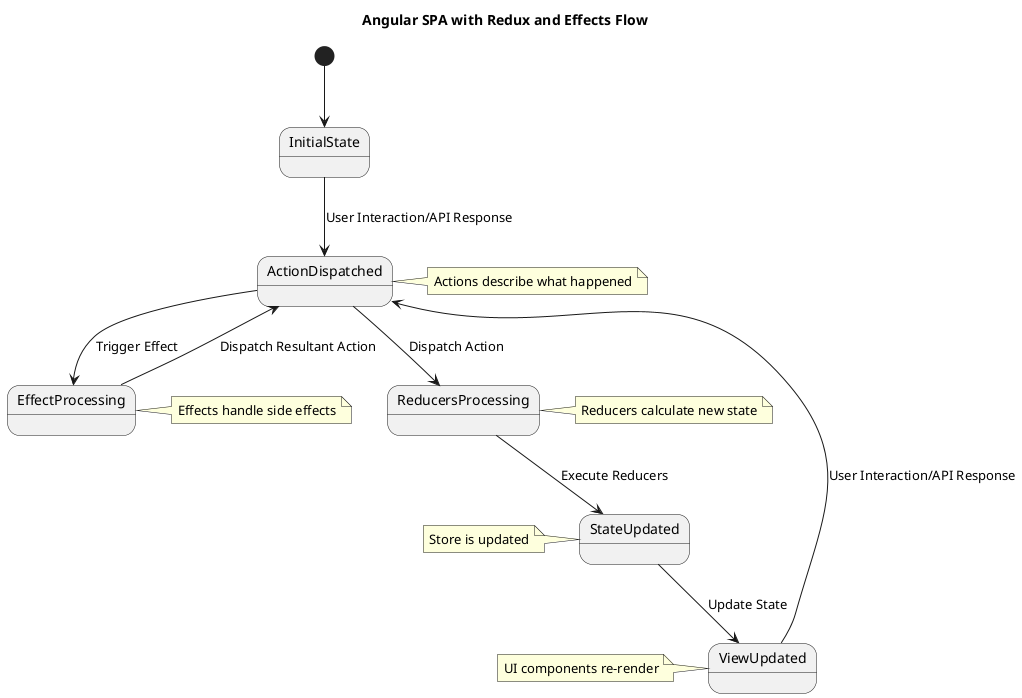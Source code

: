 @startuml redux-flow

title Angular SPA with Redux and Effects Flow

[*] --> InitialState
InitialState --> ActionDispatched : User Interaction/API Response
ActionDispatched --> EffectProcessing : Trigger Effect
EffectProcessing --> ActionDispatched : Dispatch Resultant Action
ActionDispatched --> ReducersProcessing : Dispatch Action
ReducersProcessing --> StateUpdated : Execute Reducers
StateUpdated --> ViewUpdated : Update State
ViewUpdated --> ActionDispatched : User Interaction/API Response

note right of ActionDispatched : Actions describe what happened
note right of EffectProcessing : Effects handle side effects
note right of ReducersProcessing : Reducers calculate new state
note left of StateUpdated : Store is updated
note left of ViewUpdated : UI components re-render
@enduml